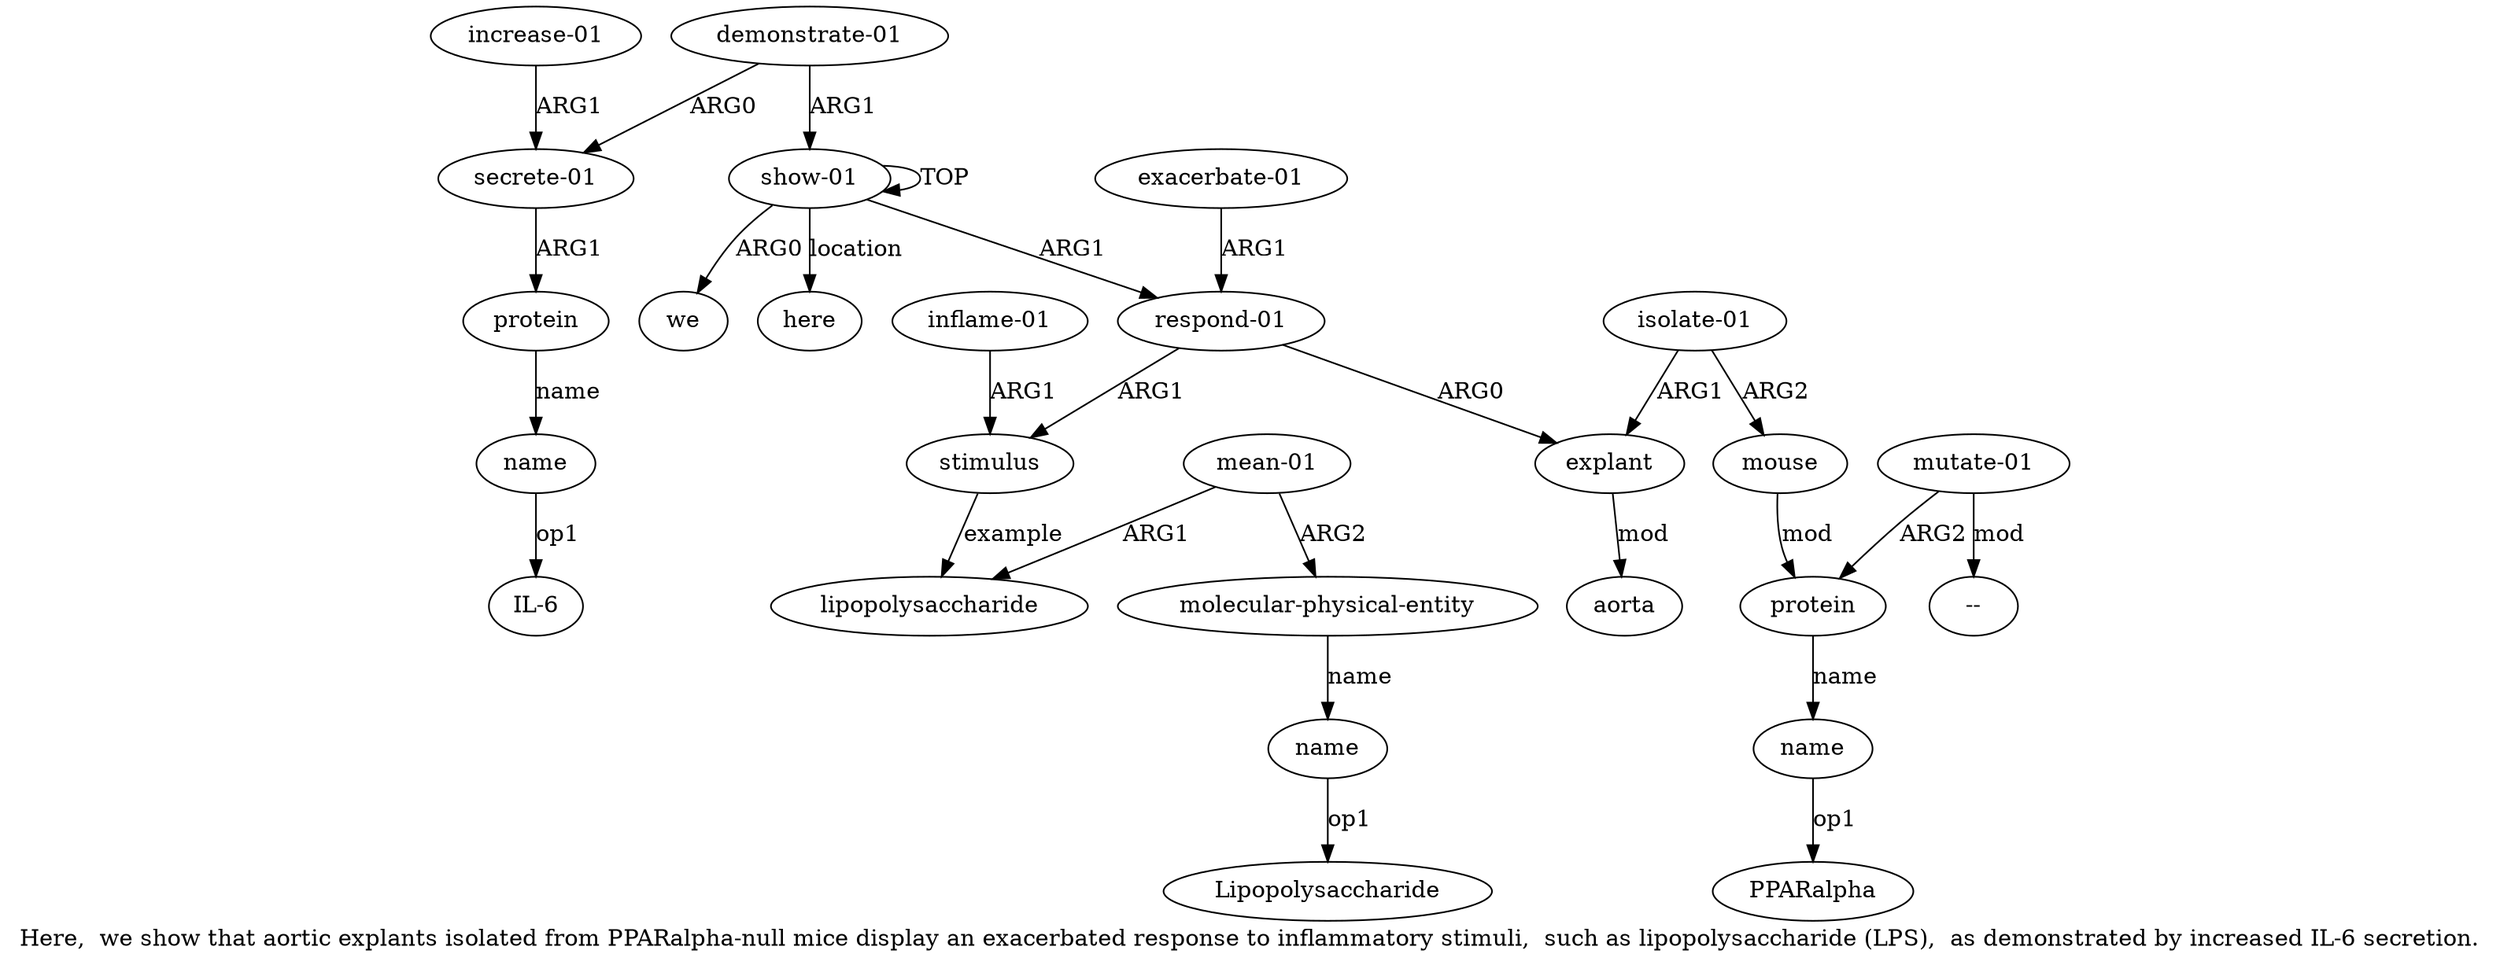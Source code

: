 digraph  {
	graph [label="Here,  we show that aortic explants isolated from PPARalpha-null mice display an exacerbated response to inflammatory stimuli,  \
such as lipopolysaccharide (LPS),  as demonstrated by increased IL-6 secretion."];
	node [label="\N"];
	a20	 [color=black,
		gold_ind=20,
		gold_label=protein,
		label=protein,
		test_ind=20,
		test_label=protein];
	a21	 [color=black,
		gold_ind=21,
		gold_label=name,
		label=name,
		test_ind=21,
		test_label=name];
	a20 -> a21 [key=0,
	color=black,
	gold_label=name,
	label=name,
	test_label=name];
"a21 IL-6" [color=black,
	gold_ind=-1,
	gold_label="IL-6",
	label="IL-6",
	test_ind=-1,
	test_label="IL-6"];
a21 -> "a21 IL-6" [key=0,
color=black,
gold_label=op1,
label=op1,
test_label=op1];
a22 [color=black,
gold_ind=22,
gold_label="increase-01",
label="increase-01",
test_ind=22,
test_label="increase-01"];
a19 [color=black,
gold_ind=19,
gold_label="secrete-01",
label="secrete-01",
test_ind=19,
test_label="secrete-01"];
a22 -> a19 [key=0,
color=black,
gold_label=ARG1,
label=ARG1,
test_label=ARG1];
"a8 PPARalpha" [color=black,
gold_ind=-1,
gold_label=PPARalpha,
label=PPARalpha,
test_ind=-1,
test_label=PPARalpha];
"a9 --" [color=black,
gold_ind=-1,
gold_label="--",
label="--",
test_ind=-1,
test_label="--"];
"a15 Lipopolysaccharide" [color=black,
gold_ind=-1,
gold_label=Lipopolysaccharide,
label=Lipopolysaccharide,
test_ind=-1,
test_label=Lipopolysaccharide];
a15 [color=black,
gold_ind=15,
gold_label=name,
label=name,
test_ind=15,
test_label=name];
a15 -> "a15 Lipopolysaccharide" [key=0,
color=black,
gold_label=op1,
label=op1,
test_label=op1];
a14 [color=black,
gold_ind=14,
gold_label="molecular-physical-entity",
label="molecular-physical-entity",
test_ind=14,
test_label="molecular-physical-entity"];
a14 -> a15 [key=0,
color=black,
gold_label=name,
label=name,
test_label=name];
a17 [color=black,
gold_ind=17,
gold_label=here,
label=here,
test_ind=17,
test_label=here];
a16 [color=black,
gold_ind=16,
gold_label="exacerbate-01",
label="exacerbate-01",
test_ind=16,
test_label="exacerbate-01"];
a2 [color=black,
gold_ind=2,
gold_label="respond-01",
label="respond-01",
test_ind=2,
test_label="respond-01"];
a16 -> a2 [key=0,
color=black,
gold_label=ARG1,
label=ARG1,
test_label=ARG1];
a11 [color=black,
gold_ind=11,
gold_label="inflame-01",
label="inflame-01",
test_ind=11,
test_label="inflame-01"];
a10 [color=black,
gold_ind=10,
gold_label=stimulus,
label=stimulus,
test_ind=10,
test_label=stimulus];
a11 -> a10 [key=0,
color=black,
gold_label=ARG1,
label=ARG1,
test_label=ARG1];
a12 [color=black,
gold_ind=12,
gold_label=lipopolysaccharide,
label=lipopolysaccharide,
test_ind=12,
test_label=lipopolysaccharide];
a10 -> a12 [key=0,
color=black,
gold_label=example,
label=example,
test_label=example];
a13 [color=black,
gold_ind=13,
gold_label="mean-01",
label="mean-01",
test_ind=13,
test_label="mean-01"];
a13 -> a14 [key=0,
color=black,
gold_label=ARG2,
label=ARG2,
test_label=ARG2];
a13 -> a12 [key=0,
color=black,
gold_label=ARG1,
label=ARG1,
test_label=ARG1];
a19 -> a20 [key=0,
color=black,
gold_label=ARG1,
label=ARG1,
test_label=ARG1];
a18 [color=black,
gold_ind=18,
gold_label="demonstrate-01",
label="demonstrate-01",
test_ind=18,
test_label="demonstrate-01"];
a18 -> a19 [key=0,
color=black,
gold_label=ARG0,
label=ARG0,
test_label=ARG0];
a0 [color=black,
gold_ind=0,
gold_label="show-01",
label="show-01",
test_ind=0,
test_label="show-01"];
a18 -> a0 [key=0,
color=black,
gold_label=ARG1,
label=ARG1,
test_label=ARG1];
a1 [color=black,
gold_ind=1,
gold_label=we,
label=we,
test_ind=1,
test_label=we];
a0 -> a17 [key=0,
color=black,
gold_label=location,
label=location,
test_label=location];
a0 -> a1 [key=0,
color=black,
gold_label=ARG0,
label=ARG0,
test_label=ARG0];
a0 -> a0 [key=0,
color=black,
gold_label=TOP,
label=TOP,
test_label=TOP];
a0 -> a2 [key=0,
color=black,
gold_label=ARG1,
label=ARG1,
test_label=ARG1];
a3 [color=black,
gold_ind=3,
gold_label=explant,
label=explant,
test_ind=3,
test_label=explant];
a4 [color=black,
gold_ind=4,
gold_label=aorta,
label=aorta,
test_ind=4,
test_label=aorta];
a3 -> a4 [key=0,
color=black,
gold_label=mod,
label=mod,
test_label=mod];
a2 -> a10 [key=0,
color=black,
gold_label=ARG1,
label=ARG1,
test_label=ARG1];
a2 -> a3 [key=0,
color=black,
gold_label=ARG0,
label=ARG0,
test_label=ARG0];
a5 [color=black,
gold_ind=5,
gold_label="isolate-01",
label="isolate-01",
test_ind=5,
test_label="isolate-01"];
a5 -> a3 [key=0,
color=black,
gold_label=ARG1,
label=ARG1,
test_label=ARG1];
a6 [color=black,
gold_ind=6,
gold_label=mouse,
label=mouse,
test_ind=6,
test_label=mouse];
a5 -> a6 [key=0,
color=black,
gold_label=ARG2,
label=ARG2,
test_label=ARG2];
a7 [color=black,
gold_ind=7,
gold_label=protein,
label=protein,
test_ind=7,
test_label=protein];
a8 [color=black,
gold_ind=8,
gold_label=name,
label=name,
test_ind=8,
test_label=name];
a7 -> a8 [key=0,
color=black,
gold_label=name,
label=name,
test_label=name];
a6 -> a7 [key=0,
color=black,
gold_label=mod,
label=mod,
test_label=mod];
a9 [color=black,
gold_ind=9,
gold_label="mutate-01",
label="mutate-01",
test_ind=9,
test_label="mutate-01"];
a9 -> "a9 --" [key=0,
color=black,
gold_label=mod,
label=mod,
test_label=mod];
a9 -> a7 [key=0,
color=black,
gold_label=ARG2,
label=ARG2,
test_label=ARG2];
a8 -> "a8 PPARalpha" [key=0,
color=black,
gold_label=op1,
label=op1,
test_label=op1];
}
